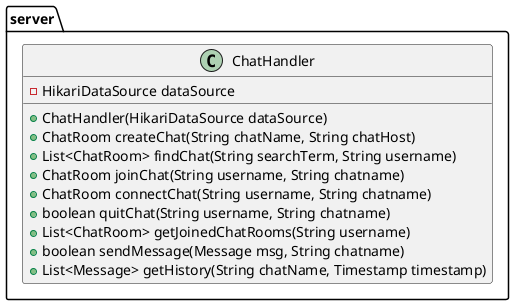 @startuml ChatHandler
package server {
    class ChatHandler {
        - HikariDataSource dataSource
        + ChatHandler(HikariDataSource dataSource)
        + ChatRoom createChat(String chatName, String chatHost)
        + List<ChatRoom> findChat(String searchTerm, String username)
        + ChatRoom joinChat(String username, String chatname)
        + ChatRoom connectChat(String username, String chatname)
        + boolean quitChat(String username, String chatname)
        + List<ChatRoom> getJoinedChatRooms(String username)
        + boolean sendMessage(Message msg, String chatname)
        + List<Message> getHistory(String chatName, Timestamp timestamp)
    }
}
@enduml
